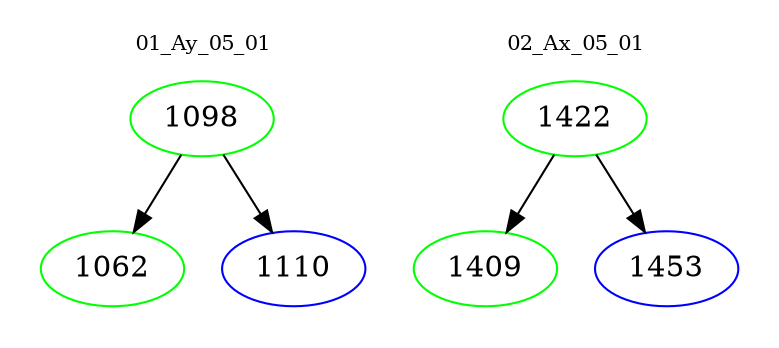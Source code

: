 digraph{
subgraph cluster_0 {
color = white
label = "01_Ay_05_01";
fontsize=10;
T0_1098 [label="1098", color="green"]
T0_1098 -> T0_1062 [color="black"]
T0_1062 [label="1062", color="green"]
T0_1098 -> T0_1110 [color="black"]
T0_1110 [label="1110", color="blue"]
}
subgraph cluster_1 {
color = white
label = "02_Ax_05_01";
fontsize=10;
T1_1422 [label="1422", color="green"]
T1_1422 -> T1_1409 [color="black"]
T1_1409 [label="1409", color="green"]
T1_1422 -> T1_1453 [color="black"]
T1_1453 [label="1453", color="blue"]
}
}
